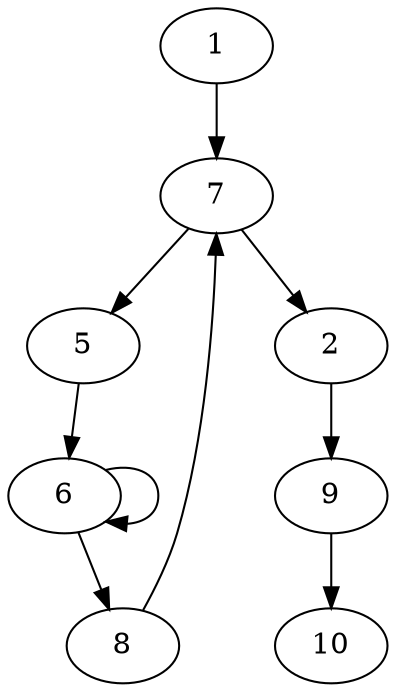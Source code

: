digraph G {
  "1" -> "7";
  "7" -> "5";
  "5" -> "6";
  "6" -> "6";
  "6" -> "8";
  "8" -> "7";
  "7" -> "2";
  "2" -> "9";
  "9" -> "10";
}
